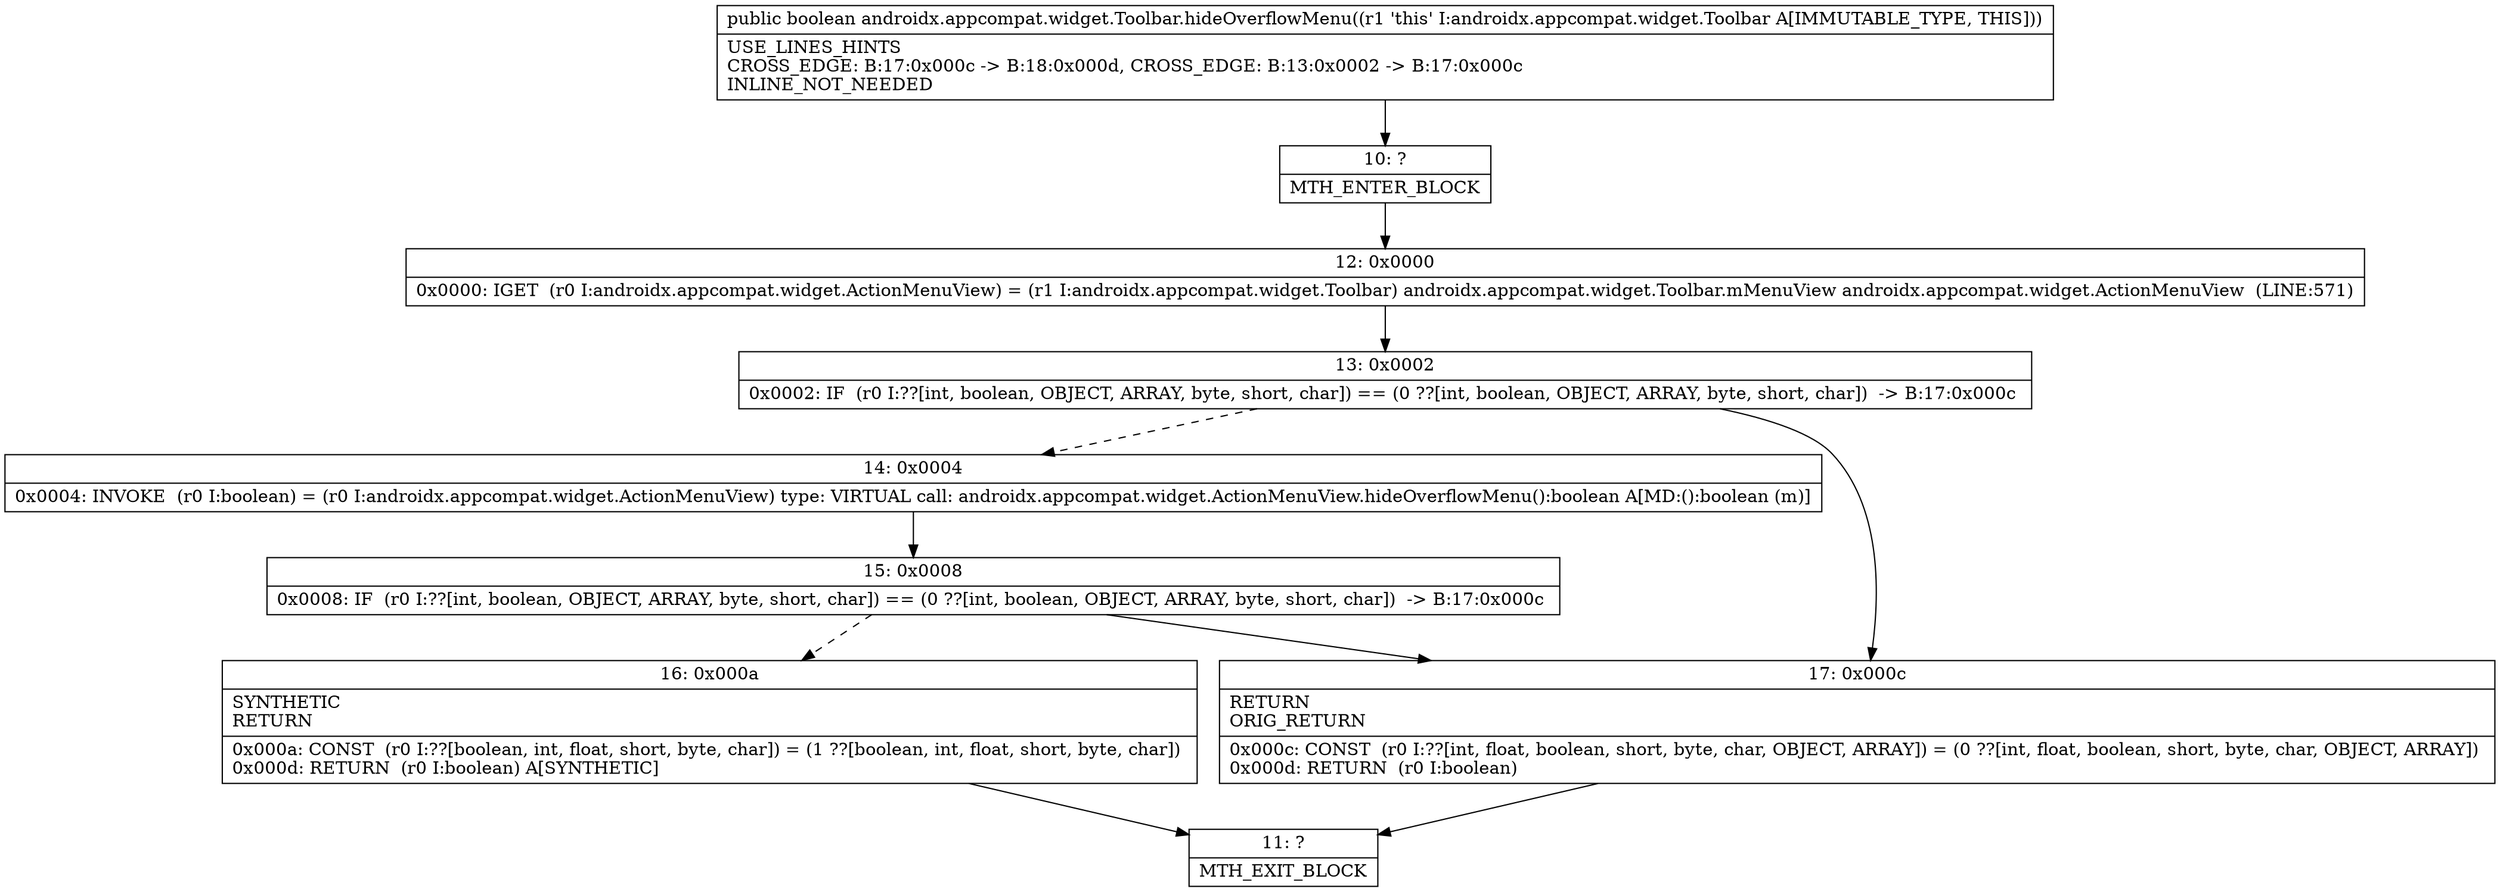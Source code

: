 digraph "CFG forandroidx.appcompat.widget.Toolbar.hideOverflowMenu()Z" {
Node_10 [shape=record,label="{10\:\ ?|MTH_ENTER_BLOCK\l}"];
Node_12 [shape=record,label="{12\:\ 0x0000|0x0000: IGET  (r0 I:androidx.appcompat.widget.ActionMenuView) = (r1 I:androidx.appcompat.widget.Toolbar) androidx.appcompat.widget.Toolbar.mMenuView androidx.appcompat.widget.ActionMenuView  (LINE:571)\l}"];
Node_13 [shape=record,label="{13\:\ 0x0002|0x0002: IF  (r0 I:??[int, boolean, OBJECT, ARRAY, byte, short, char]) == (0 ??[int, boolean, OBJECT, ARRAY, byte, short, char])  \-\> B:17:0x000c \l}"];
Node_14 [shape=record,label="{14\:\ 0x0004|0x0004: INVOKE  (r0 I:boolean) = (r0 I:androidx.appcompat.widget.ActionMenuView) type: VIRTUAL call: androidx.appcompat.widget.ActionMenuView.hideOverflowMenu():boolean A[MD:():boolean (m)]\l}"];
Node_15 [shape=record,label="{15\:\ 0x0008|0x0008: IF  (r0 I:??[int, boolean, OBJECT, ARRAY, byte, short, char]) == (0 ??[int, boolean, OBJECT, ARRAY, byte, short, char])  \-\> B:17:0x000c \l}"];
Node_16 [shape=record,label="{16\:\ 0x000a|SYNTHETIC\lRETURN\l|0x000a: CONST  (r0 I:??[boolean, int, float, short, byte, char]) = (1 ??[boolean, int, float, short, byte, char]) \l0x000d: RETURN  (r0 I:boolean) A[SYNTHETIC]\l}"];
Node_11 [shape=record,label="{11\:\ ?|MTH_EXIT_BLOCK\l}"];
Node_17 [shape=record,label="{17\:\ 0x000c|RETURN\lORIG_RETURN\l|0x000c: CONST  (r0 I:??[int, float, boolean, short, byte, char, OBJECT, ARRAY]) = (0 ??[int, float, boolean, short, byte, char, OBJECT, ARRAY]) \l0x000d: RETURN  (r0 I:boolean) \l}"];
MethodNode[shape=record,label="{public boolean androidx.appcompat.widget.Toolbar.hideOverflowMenu((r1 'this' I:androidx.appcompat.widget.Toolbar A[IMMUTABLE_TYPE, THIS]))  | USE_LINES_HINTS\lCROSS_EDGE: B:17:0x000c \-\> B:18:0x000d, CROSS_EDGE: B:13:0x0002 \-\> B:17:0x000c\lINLINE_NOT_NEEDED\l}"];
MethodNode -> Node_10;Node_10 -> Node_12;
Node_12 -> Node_13;
Node_13 -> Node_14[style=dashed];
Node_13 -> Node_17;
Node_14 -> Node_15;
Node_15 -> Node_16[style=dashed];
Node_15 -> Node_17;
Node_16 -> Node_11;
Node_17 -> Node_11;
}

